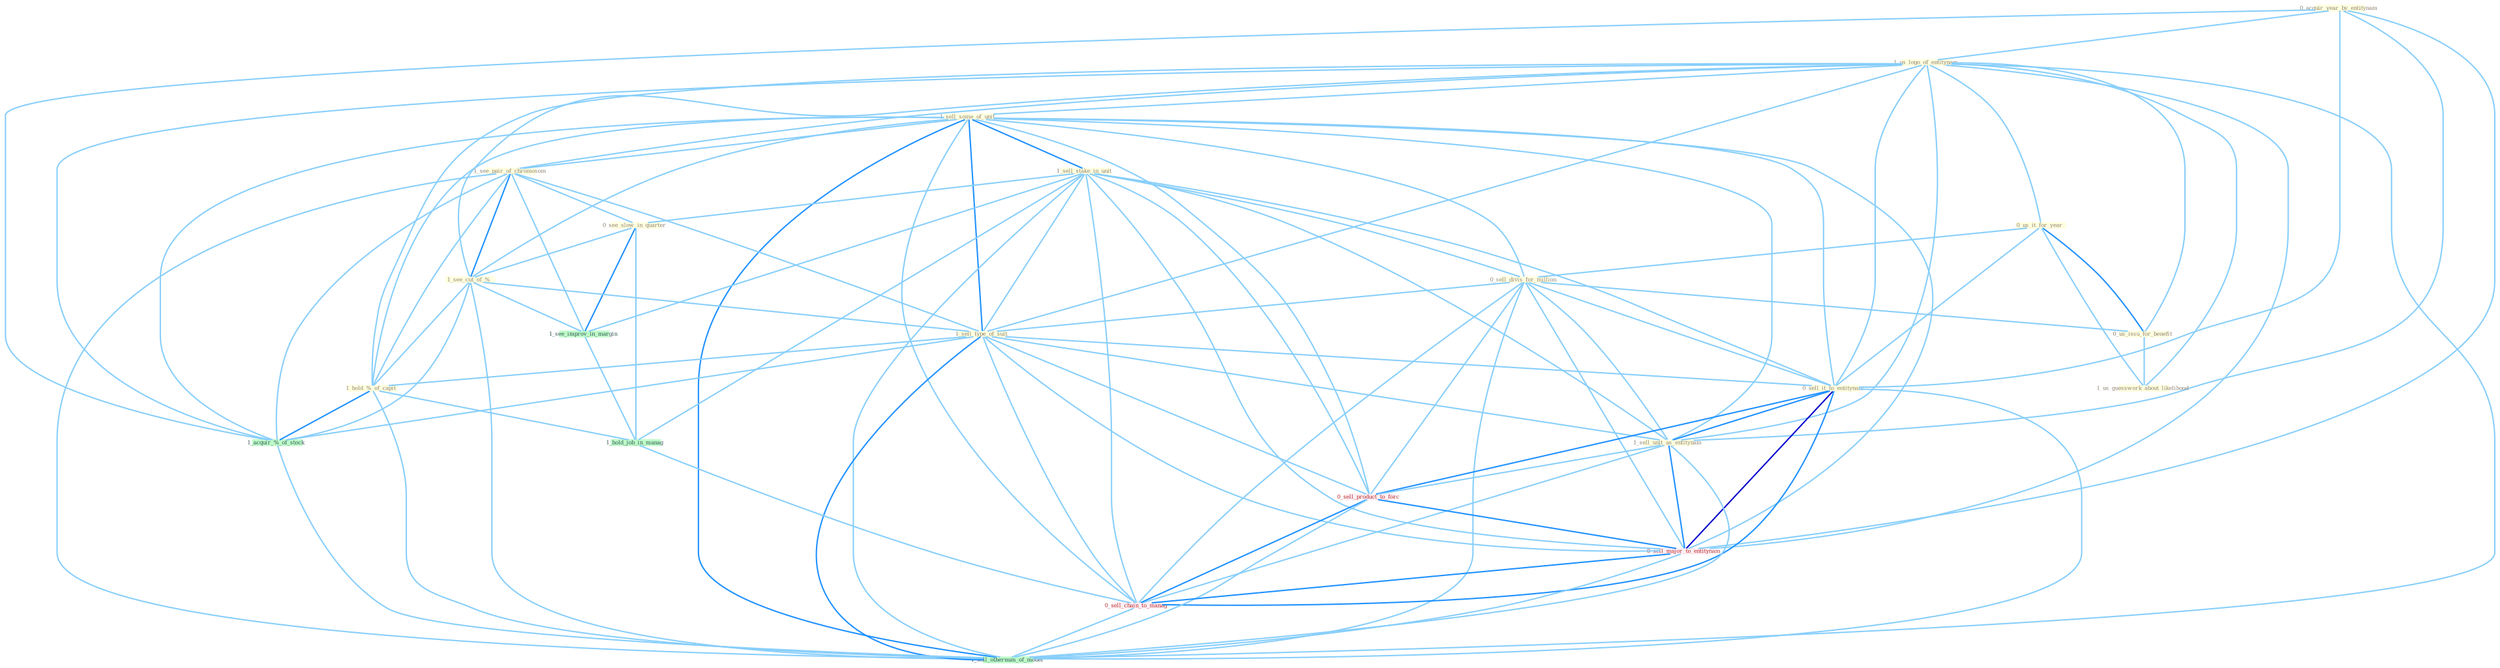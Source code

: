 Graph G{ 
    node
    [shape=polygon,style=filled,width=.5,height=.06,color="#BDFCC9",fixedsize=true,fontsize=4,
    fontcolor="#2f4f4f"];
    {node
    [color="#ffffe0", fontcolor="#8b7d6b"] "0_acquir_year_by_entitynam " "1_us_logo_of_entitynam " "1_sell_some_of_unit " "0_us_it_for_year " "1_see_pair_of_chromosom " "1_sell_stake_in_unit " "0_see_slow_in_quarter " "0_sell_divis_for_million " "0_us_issu_for_benefit " "1_us_guesswork_about_likelihood " "1_see_cut_of_% " "1_sell_type_of_suit " "0_sell_it_to_entitynam " "1_sell_unit_as_entitynam " "1_hold_%_of_capit "}
{node [color="#fff0f5", fontcolor="#b22222"] "0_sell_product_to_forc " "0_sell_major_to_entitynam " "0_sell_chain_to_manag "}
edge [color="#B0E2FF"];

	"0_acquir_year_by_entitynam " -- "1_us_logo_of_entitynam " [w="1", color="#87cefa" ];
	"0_acquir_year_by_entitynam " -- "0_sell_it_to_entitynam " [w="1", color="#87cefa" ];
	"0_acquir_year_by_entitynam " -- "1_sell_unit_as_entitynam " [w="1", color="#87cefa" ];
	"0_acquir_year_by_entitynam " -- "1_acquir_%_of_stock " [w="1", color="#87cefa" ];
	"0_acquir_year_by_entitynam " -- "0_sell_major_to_entitynam " [w="1", color="#87cefa" ];
	"1_us_logo_of_entitynam " -- "1_sell_some_of_unit " [w="1", color="#87cefa" ];
	"1_us_logo_of_entitynam " -- "0_us_it_for_year " [w="1", color="#87cefa" ];
	"1_us_logo_of_entitynam " -- "1_see_pair_of_chromosom " [w="1", color="#87cefa" ];
	"1_us_logo_of_entitynam " -- "0_us_issu_for_benefit " [w="1", color="#87cefa" ];
	"1_us_logo_of_entitynam " -- "1_us_guesswork_about_likelihood " [w="1", color="#87cefa" ];
	"1_us_logo_of_entitynam " -- "1_see_cut_of_% " [w="1", color="#87cefa" ];
	"1_us_logo_of_entitynam " -- "1_sell_type_of_suit " [w="1", color="#87cefa" ];
	"1_us_logo_of_entitynam " -- "0_sell_it_to_entitynam " [w="1", color="#87cefa" ];
	"1_us_logo_of_entitynam " -- "1_sell_unit_as_entitynam " [w="1", color="#87cefa" ];
	"1_us_logo_of_entitynam " -- "1_hold_%_of_capit " [w="1", color="#87cefa" ];
	"1_us_logo_of_entitynam " -- "1_acquir_%_of_stock " [w="1", color="#87cefa" ];
	"1_us_logo_of_entitynam " -- "0_sell_major_to_entitynam " [w="1", color="#87cefa" ];
	"1_us_logo_of_entitynam " -- "1_sell_othernum_of_model " [w="1", color="#87cefa" ];
	"1_sell_some_of_unit " -- "1_see_pair_of_chromosom " [w="1", color="#87cefa" ];
	"1_sell_some_of_unit " -- "1_sell_stake_in_unit " [w="2", color="#1e90ff" , len=0.8];
	"1_sell_some_of_unit " -- "0_sell_divis_for_million " [w="1", color="#87cefa" ];
	"1_sell_some_of_unit " -- "1_see_cut_of_% " [w="1", color="#87cefa" ];
	"1_sell_some_of_unit " -- "1_sell_type_of_suit " [w="2", color="#1e90ff" , len=0.8];
	"1_sell_some_of_unit " -- "0_sell_it_to_entitynam " [w="1", color="#87cefa" ];
	"1_sell_some_of_unit " -- "1_sell_unit_as_entitynam " [w="1", color="#87cefa" ];
	"1_sell_some_of_unit " -- "1_hold_%_of_capit " [w="1", color="#87cefa" ];
	"1_sell_some_of_unit " -- "1_acquir_%_of_stock " [w="1", color="#87cefa" ];
	"1_sell_some_of_unit " -- "0_sell_product_to_forc " [w="1", color="#87cefa" ];
	"1_sell_some_of_unit " -- "0_sell_major_to_entitynam " [w="1", color="#87cefa" ];
	"1_sell_some_of_unit " -- "0_sell_chain_to_manag " [w="1", color="#87cefa" ];
	"1_sell_some_of_unit " -- "1_sell_othernum_of_model " [w="2", color="#1e90ff" , len=0.8];
	"0_us_it_for_year " -- "0_sell_divis_for_million " [w="1", color="#87cefa" ];
	"0_us_it_for_year " -- "0_us_issu_for_benefit " [w="2", color="#1e90ff" , len=0.8];
	"0_us_it_for_year " -- "1_us_guesswork_about_likelihood " [w="1", color="#87cefa" ];
	"0_us_it_for_year " -- "0_sell_it_to_entitynam " [w="1", color="#87cefa" ];
	"1_see_pair_of_chromosom " -- "0_see_slow_in_quarter " [w="1", color="#87cefa" ];
	"1_see_pair_of_chromosom " -- "1_see_cut_of_% " [w="2", color="#1e90ff" , len=0.8];
	"1_see_pair_of_chromosom " -- "1_sell_type_of_suit " [w="1", color="#87cefa" ];
	"1_see_pair_of_chromosom " -- "1_hold_%_of_capit " [w="1", color="#87cefa" ];
	"1_see_pair_of_chromosom " -- "1_see_improv_in_margin " [w="1", color="#87cefa" ];
	"1_see_pair_of_chromosom " -- "1_acquir_%_of_stock " [w="1", color="#87cefa" ];
	"1_see_pair_of_chromosom " -- "1_sell_othernum_of_model " [w="1", color="#87cefa" ];
	"1_sell_stake_in_unit " -- "0_see_slow_in_quarter " [w="1", color="#87cefa" ];
	"1_sell_stake_in_unit " -- "0_sell_divis_for_million " [w="1", color="#87cefa" ];
	"1_sell_stake_in_unit " -- "1_sell_type_of_suit " [w="1", color="#87cefa" ];
	"1_sell_stake_in_unit " -- "0_sell_it_to_entitynam " [w="1", color="#87cefa" ];
	"1_sell_stake_in_unit " -- "1_sell_unit_as_entitynam " [w="1", color="#87cefa" ];
	"1_sell_stake_in_unit " -- "1_see_improv_in_margin " [w="1", color="#87cefa" ];
	"1_sell_stake_in_unit " -- "1_hold_job_in_manag " [w="1", color="#87cefa" ];
	"1_sell_stake_in_unit " -- "0_sell_product_to_forc " [w="1", color="#87cefa" ];
	"1_sell_stake_in_unit " -- "0_sell_major_to_entitynam " [w="1", color="#87cefa" ];
	"1_sell_stake_in_unit " -- "0_sell_chain_to_manag " [w="1", color="#87cefa" ];
	"1_sell_stake_in_unit " -- "1_sell_othernum_of_model " [w="1", color="#87cefa" ];
	"0_see_slow_in_quarter " -- "1_see_cut_of_% " [w="1", color="#87cefa" ];
	"0_see_slow_in_quarter " -- "1_see_improv_in_margin " [w="2", color="#1e90ff" , len=0.8];
	"0_see_slow_in_quarter " -- "1_hold_job_in_manag " [w="1", color="#87cefa" ];
	"0_sell_divis_for_million " -- "0_us_issu_for_benefit " [w="1", color="#87cefa" ];
	"0_sell_divis_for_million " -- "1_sell_type_of_suit " [w="1", color="#87cefa" ];
	"0_sell_divis_for_million " -- "0_sell_it_to_entitynam " [w="1", color="#87cefa" ];
	"0_sell_divis_for_million " -- "1_sell_unit_as_entitynam " [w="1", color="#87cefa" ];
	"0_sell_divis_for_million " -- "0_sell_product_to_forc " [w="1", color="#87cefa" ];
	"0_sell_divis_for_million " -- "0_sell_major_to_entitynam " [w="1", color="#87cefa" ];
	"0_sell_divis_for_million " -- "0_sell_chain_to_manag " [w="1", color="#87cefa" ];
	"0_sell_divis_for_million " -- "1_sell_othernum_of_model " [w="1", color="#87cefa" ];
	"0_us_issu_for_benefit " -- "1_us_guesswork_about_likelihood " [w="1", color="#87cefa" ];
	"1_see_cut_of_% " -- "1_sell_type_of_suit " [w="1", color="#87cefa" ];
	"1_see_cut_of_% " -- "1_hold_%_of_capit " [w="1", color="#87cefa" ];
	"1_see_cut_of_% " -- "1_see_improv_in_margin " [w="1", color="#87cefa" ];
	"1_see_cut_of_% " -- "1_acquir_%_of_stock " [w="1", color="#87cefa" ];
	"1_see_cut_of_% " -- "1_sell_othernum_of_model " [w="1", color="#87cefa" ];
	"1_sell_type_of_suit " -- "0_sell_it_to_entitynam " [w="1", color="#87cefa" ];
	"1_sell_type_of_suit " -- "1_sell_unit_as_entitynam " [w="1", color="#87cefa" ];
	"1_sell_type_of_suit " -- "1_hold_%_of_capit " [w="1", color="#87cefa" ];
	"1_sell_type_of_suit " -- "1_acquir_%_of_stock " [w="1", color="#87cefa" ];
	"1_sell_type_of_suit " -- "0_sell_product_to_forc " [w="1", color="#87cefa" ];
	"1_sell_type_of_suit " -- "0_sell_major_to_entitynam " [w="1", color="#87cefa" ];
	"1_sell_type_of_suit " -- "0_sell_chain_to_manag " [w="1", color="#87cefa" ];
	"1_sell_type_of_suit " -- "1_sell_othernum_of_model " [w="2", color="#1e90ff" , len=0.8];
	"0_sell_it_to_entitynam " -- "1_sell_unit_as_entitynam " [w="2", color="#1e90ff" , len=0.8];
	"0_sell_it_to_entitynam " -- "0_sell_product_to_forc " [w="2", color="#1e90ff" , len=0.8];
	"0_sell_it_to_entitynam " -- "0_sell_major_to_entitynam " [w="3", color="#0000cd" , len=0.6];
	"0_sell_it_to_entitynam " -- "0_sell_chain_to_manag " [w="2", color="#1e90ff" , len=0.8];
	"0_sell_it_to_entitynam " -- "1_sell_othernum_of_model " [w="1", color="#87cefa" ];
	"1_sell_unit_as_entitynam " -- "0_sell_product_to_forc " [w="1", color="#87cefa" ];
	"1_sell_unit_as_entitynam " -- "0_sell_major_to_entitynam " [w="2", color="#1e90ff" , len=0.8];
	"1_sell_unit_as_entitynam " -- "0_sell_chain_to_manag " [w="1", color="#87cefa" ];
	"1_sell_unit_as_entitynam " -- "1_sell_othernum_of_model " [w="1", color="#87cefa" ];
	"1_hold_%_of_capit " -- "1_acquir_%_of_stock " [w="2", color="#1e90ff" , len=0.8];
	"1_hold_%_of_capit " -- "1_hold_job_in_manag " [w="1", color="#87cefa" ];
	"1_hold_%_of_capit " -- "1_sell_othernum_of_model " [w="1", color="#87cefa" ];
	"1_see_improv_in_margin " -- "1_hold_job_in_manag " [w="1", color="#87cefa" ];
	"1_acquir_%_of_stock " -- "1_sell_othernum_of_model " [w="1", color="#87cefa" ];
	"1_hold_job_in_manag " -- "0_sell_chain_to_manag " [w="1", color="#87cefa" ];
	"0_sell_product_to_forc " -- "0_sell_major_to_entitynam " [w="2", color="#1e90ff" , len=0.8];
	"0_sell_product_to_forc " -- "0_sell_chain_to_manag " [w="2", color="#1e90ff" , len=0.8];
	"0_sell_product_to_forc " -- "1_sell_othernum_of_model " [w="1", color="#87cefa" ];
	"0_sell_major_to_entitynam " -- "0_sell_chain_to_manag " [w="2", color="#1e90ff" , len=0.8];
	"0_sell_major_to_entitynam " -- "1_sell_othernum_of_model " [w="1", color="#87cefa" ];
	"0_sell_chain_to_manag " -- "1_sell_othernum_of_model " [w="1", color="#87cefa" ];
}